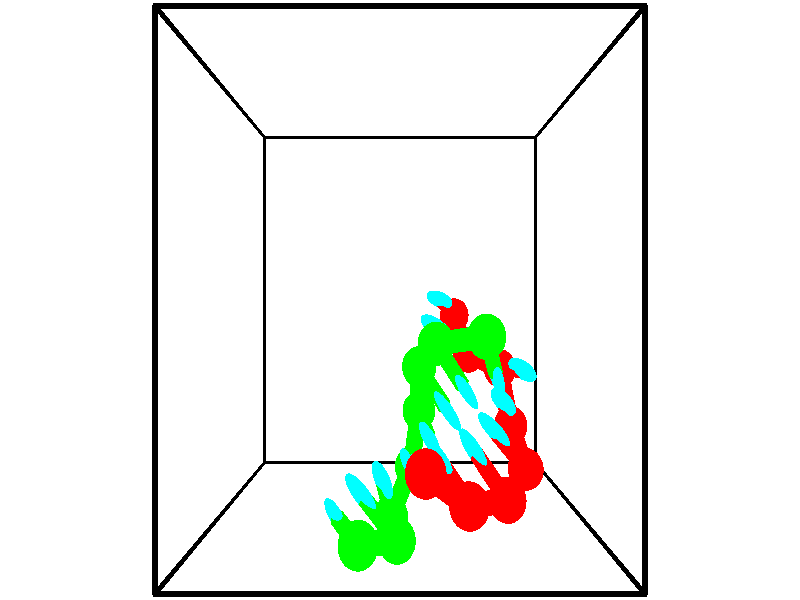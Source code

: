// switches for output
#declare DRAW_BASES = 1; // possible values are 0, 1; only relevant for DNA ribbons
#declare DRAW_BASES_TYPE = 3; // possible values are 1, 2, 3; only relevant for DNA ribbons
#declare DRAW_FOG = 0; // set to 1 to enable fog

#include "colors.inc"

#include "transforms.inc"
background { rgb <1, 1, 1>}

#default {
   normal{
       ripples 0.25
       frequency 0.20
       turbulence 0.2
       lambda 5
   }
	finish {
		phong 0.1
		phong_size 40.
	}
}

// original window dimensions: 1024x640


// camera settings

camera {
	sky <-0, 1, 0>
	up <-0, 1, 0>
	right 1.6 * <1, 0, 0>
	location <2.5, 2.5, 11.1562>
	look_at <2.5, 2.5, 2.5>
	direction <0, 0, -8.6562>
	angle 67.0682
}


# declare cpy_camera_pos = <2.5, 2.5, 11.1562>;
# if (DRAW_FOG = 1)
fog {
	fog_type 2
	up vnormalize(cpy_camera_pos)
	color rgbt<1,1,1,0.3>
	distance 1e-5
	fog_alt 3e-3
	fog_offset 4
}
# end


// LIGHTS

# declare lum = 6;
global_settings {
	ambient_light rgb lum * <0.05, 0.05, 0.05>
	max_trace_level 15
}# declare cpy_direct_light_amount = 0.25;
light_source
{	1000 * <-1, -1, 1>,
	rgb lum * cpy_direct_light_amount
	parallel
}

light_source
{	1000 * <1, 1, -1>,
	rgb lum * cpy_direct_light_amount
	parallel
}

// strand 0

// nucleotide -1

// particle -1
sphere {
	<3.455929, 2.274811, 0.521251> 0.250000
	pigment { color rgbt <1,0,0,0> }
	no_shadow
}
cylinder {
	<3.286114, 2.406120, 0.858772>,  <3.184225, 2.484906, 1.061285>, 0.100000
	pigment { color rgbt <1,0,0,0> }
	no_shadow
}
cylinder {
	<3.286114, 2.406120, 0.858772>,  <3.455929, 2.274811, 0.521251>, 0.100000
	pigment { color rgbt <1,0,0,0> }
	no_shadow
}

// particle -1
sphere {
	<3.286114, 2.406120, 0.858772> 0.100000
	pigment { color rgbt <1,0,0,0> }
	no_shadow
}
sphere {
	0, 1
	scale<0.080000,0.200000,0.300000>
	matrix <-0.176535, -0.944083, 0.278466,
		0.888034, -0.030742, 0.458750,
		-0.424537, 0.328272, 0.843805,
		3.158753, 2.504602, 1.111914>
	pigment { color rgbt <0,1,1,0> }
	no_shadow
}
cylinder {
	<3.638644, 1.739879, 1.095843>,  <3.455929, 2.274811, 0.521251>, 0.130000
	pigment { color rgbt <1,0,0,0> }
	no_shadow
}

// nucleotide -1

// particle -1
sphere {
	<3.638644, 1.739879, 1.095843> 0.250000
	pigment { color rgbt <1,0,0,0> }
	no_shadow
}
cylinder {
	<3.326435, 1.958183, 1.217781>,  <3.139110, 2.089166, 1.290944>, 0.100000
	pigment { color rgbt <1,0,0,0> }
	no_shadow
}
cylinder {
	<3.326435, 1.958183, 1.217781>,  <3.638644, 1.739879, 1.095843>, 0.100000
	pigment { color rgbt <1,0,0,0> }
	no_shadow
}

// particle -1
sphere {
	<3.326435, 1.958183, 1.217781> 0.100000
	pigment { color rgbt <1,0,0,0> }
	no_shadow
}
sphere {
	0, 1
	scale<0.080000,0.200000,0.300000>
	matrix <-0.358498, -0.790277, 0.496932,
		0.512118, 0.278580, 0.812483,
		-0.780522, 0.545761, 0.304845,
		3.092278, 2.121912, 1.309234>
	pigment { color rgbt <0,1,1,0> }
	no_shadow
}
cylinder {
	<4.065576, 1.607008, 1.693316>,  <3.638644, 1.739879, 1.095843>, 0.130000
	pigment { color rgbt <1,0,0,0> }
	no_shadow
}

// nucleotide -1

// particle -1
sphere {
	<4.065576, 1.607008, 1.693316> 0.250000
	pigment { color rgbt <1,0,0,0> }
	no_shadow
}
cylinder {
	<4.188747, 1.632439, 2.073029>,  <4.262650, 1.647697, 2.300856>, 0.100000
	pigment { color rgbt <1,0,0,0> }
	no_shadow
}
cylinder {
	<4.188747, 1.632439, 2.073029>,  <4.065576, 1.607008, 1.693316>, 0.100000
	pigment { color rgbt <1,0,0,0> }
	no_shadow
}

// particle -1
sphere {
	<4.188747, 1.632439, 2.073029> 0.100000
	pigment { color rgbt <1,0,0,0> }
	no_shadow
}
sphere {
	0, 1
	scale<0.080000,0.200000,0.300000>
	matrix <-0.635594, -0.728702, 0.254979,
		0.707955, -0.681873, -0.183979,
		0.307929, 0.063578, 0.949283,
		4.281126, 1.651512, 2.357813>
	pigment { color rgbt <0,1,1,0> }
	no_shadow
}
cylinder {
	<4.193751, 0.898958, 1.907827>,  <4.065576, 1.607008, 1.693316>, 0.130000
	pigment { color rgbt <1,0,0,0> }
	no_shadow
}

// nucleotide -1

// particle -1
sphere {
	<4.193751, 0.898958, 1.907827> 0.250000
	pigment { color rgbt <1,0,0,0> }
	no_shadow
}
cylinder {
	<4.075138, 1.114609, 2.223145>,  <4.003970, 1.243999, 2.412335>, 0.100000
	pigment { color rgbt <1,0,0,0> }
	no_shadow
}
cylinder {
	<4.075138, 1.114609, 2.223145>,  <4.193751, 0.898958, 1.907827>, 0.100000
	pigment { color rgbt <1,0,0,0> }
	no_shadow
}

// particle -1
sphere {
	<4.075138, 1.114609, 2.223145> 0.100000
	pigment { color rgbt <1,0,0,0> }
	no_shadow
}
sphere {
	0, 1
	scale<0.080000,0.200000,0.300000>
	matrix <-0.573079, -0.760745, 0.304710,
		0.763969, -0.361398, 0.534549,
		-0.296534, 0.539128, 0.788295,
		3.986178, 1.276347, 2.459633>
	pigment { color rgbt <0,1,1,0> }
	no_shadow
}
cylinder {
	<4.293068, 0.490517, 2.541904>,  <4.193751, 0.898958, 1.907827>, 0.130000
	pigment { color rgbt <1,0,0,0> }
	no_shadow
}

// nucleotide -1

// particle -1
sphere {
	<4.293068, 0.490517, 2.541904> 0.250000
	pigment { color rgbt <1,0,0,0> }
	no_shadow
}
cylinder {
	<4.020897, 0.769829, 2.630829>,  <3.857594, 0.937416, 2.684184>, 0.100000
	pigment { color rgbt <1,0,0,0> }
	no_shadow
}
cylinder {
	<4.020897, 0.769829, 2.630829>,  <4.293068, 0.490517, 2.541904>, 0.100000
	pigment { color rgbt <1,0,0,0> }
	no_shadow
}

// particle -1
sphere {
	<4.020897, 0.769829, 2.630829> 0.100000
	pigment { color rgbt <1,0,0,0> }
	no_shadow
}
sphere {
	0, 1
	scale<0.080000,0.200000,0.300000>
	matrix <-0.622972, -0.710935, 0.326311,
		0.385906, 0.083537, 0.918748,
		-0.680429, 0.698279, 0.222313,
		3.816768, 0.979313, 2.697523>
	pigment { color rgbt <0,1,1,0> }
	no_shadow
}
cylinder {
	<3.907508, 0.309418, 3.223319>,  <4.293068, 0.490517, 2.541904>, 0.130000
	pigment { color rgbt <1,0,0,0> }
	no_shadow
}

// nucleotide -1

// particle -1
sphere {
	<3.907508, 0.309418, 3.223319> 0.250000
	pigment { color rgbt <1,0,0,0> }
	no_shadow
}
cylinder {
	<3.678394, 0.584763, 3.045296>,  <3.540926, 0.749969, 2.938482>, 0.100000
	pigment { color rgbt <1,0,0,0> }
	no_shadow
}
cylinder {
	<3.678394, 0.584763, 3.045296>,  <3.907508, 0.309418, 3.223319>, 0.100000
	pigment { color rgbt <1,0,0,0> }
	no_shadow
}

// particle -1
sphere {
	<3.678394, 0.584763, 3.045296> 0.100000
	pigment { color rgbt <1,0,0,0> }
	no_shadow
}
sphere {
	0, 1
	scale<0.080000,0.200000,0.300000>
	matrix <-0.819576, -0.490605, 0.295976,
		-0.014609, 0.534290, 0.845175,
		-0.572784, 0.688361, -0.445059,
		3.506559, 0.791271, 2.911778>
	pigment { color rgbt <0,1,1,0> }
	no_shadow
}
cylinder {
	<3.357976, 0.373459, 3.691209>,  <3.907508, 0.309418, 3.223319>, 0.130000
	pigment { color rgbt <1,0,0,0> }
	no_shadow
}

// nucleotide -1

// particle -1
sphere {
	<3.357976, 0.373459, 3.691209> 0.250000
	pigment { color rgbt <1,0,0,0> }
	no_shadow
}
cylinder {
	<3.198650, 0.540306, 3.364441>,  <3.103055, 0.640414, 3.168380>, 0.100000
	pigment { color rgbt <1,0,0,0> }
	no_shadow
}
cylinder {
	<3.198650, 0.540306, 3.364441>,  <3.357976, 0.373459, 3.691209>, 0.100000
	pigment { color rgbt <1,0,0,0> }
	no_shadow
}

// particle -1
sphere {
	<3.198650, 0.540306, 3.364441> 0.100000
	pigment { color rgbt <1,0,0,0> }
	no_shadow
}
sphere {
	0, 1
	scale<0.080000,0.200000,0.300000>
	matrix <-0.887470, -0.400347, 0.228296,
		-0.231826, 0.815926, 0.529642,
		-0.398314, 0.417117, -0.816921,
		3.079156, 0.665441, 3.119365>
	pigment { color rgbt <0,1,1,0> }
	no_shadow
}
cylinder {
	<2.808807, 0.759905, 3.904747>,  <3.357976, 0.373459, 3.691209>, 0.130000
	pigment { color rgbt <1,0,0,0> }
	no_shadow
}

// nucleotide -1

// particle -1
sphere {
	<2.808807, 0.759905, 3.904747> 0.250000
	pigment { color rgbt <1,0,0,0> }
	no_shadow
}
cylinder {
	<2.756897, 0.679947, 3.516273>,  <2.725751, 0.631972, 3.283189>, 0.100000
	pigment { color rgbt <1,0,0,0> }
	no_shadow
}
cylinder {
	<2.756897, 0.679947, 3.516273>,  <2.808807, 0.759905, 3.904747>, 0.100000
	pigment { color rgbt <1,0,0,0> }
	no_shadow
}

// particle -1
sphere {
	<2.756897, 0.679947, 3.516273> 0.100000
	pigment { color rgbt <1,0,0,0> }
	no_shadow
}
sphere {
	0, 1
	scale<0.080000,0.200000,0.300000>
	matrix <-0.943031, -0.277736, 0.183179,
		-0.306349, 0.939630, -0.152464,
		-0.129776, -0.199895, -0.971185,
		2.717964, 0.619978, 3.224918>
	pigment { color rgbt <0,1,1,0> }
	no_shadow
}
// strand 1

// nucleotide -1

// particle -1
sphere {
	<1.986643, -0.007306, 3.759046> 0.250000
	pigment { color rgbt <0,1,0,0> }
	no_shadow
}
cylinder {
	<1.793699, 0.060013, 3.415184>,  <1.677933, 0.100404, 3.208867>, 0.100000
	pigment { color rgbt <0,1,0,0> }
	no_shadow
}
cylinder {
	<1.793699, 0.060013, 3.415184>,  <1.986643, -0.007306, 3.759046>, 0.100000
	pigment { color rgbt <0,1,0,0> }
	no_shadow
}

// particle -1
sphere {
	<1.793699, 0.060013, 3.415184> 0.100000
	pigment { color rgbt <0,1,0,0> }
	no_shadow
}
sphere {
	0, 1
	scale<0.080000,0.200000,0.300000>
	matrix <0.813218, 0.450796, -0.368050,
		0.325586, -0.876618, -0.354308,
		-0.482360, 0.168298, -0.859654,
		1.648991, 0.110502, 3.157288>
	pigment { color rgbt <0,1,1,0> }
	no_shadow
}
cylinder {
	<2.459908, -0.163441, 3.144635>,  <1.986643, -0.007306, 3.759046>, 0.130000
	pigment { color rgbt <0,1,0,0> }
	no_shadow
}

// nucleotide -1

// particle -1
sphere {
	<2.459908, -0.163441, 3.144635> 0.250000
	pigment { color rgbt <0,1,0,0> }
	no_shadow
}
cylinder {
	<2.179812, 0.104164, 3.044968>,  <2.011755, 0.264727, 2.985168>, 0.100000
	pigment { color rgbt <0,1,0,0> }
	no_shadow
}
cylinder {
	<2.179812, 0.104164, 3.044968>,  <2.459908, -0.163441, 3.144635>, 0.100000
	pigment { color rgbt <0,1,0,0> }
	no_shadow
}

// particle -1
sphere {
	<2.179812, 0.104164, 3.044968> 0.100000
	pigment { color rgbt <0,1,0,0> }
	no_shadow
}
sphere {
	0, 1
	scale<0.080000,0.200000,0.300000>
	matrix <0.673631, 0.503613, -0.540920,
		-0.236399, -0.546621, -0.803319,
		-0.700240, 0.669014, -0.249167,
		1.969740, 0.304868, 2.970217>
	pigment { color rgbt <0,1,1,0> }
	no_shadow
}
cylinder {
	<2.366024, -0.141439, 2.300927>,  <2.459908, -0.163441, 3.144635>, 0.130000
	pigment { color rgbt <0,1,0,0> }
	no_shadow
}

// nucleotide -1

// particle -1
sphere {
	<2.366024, -0.141439, 2.300927> 0.250000
	pigment { color rgbt <0,1,0,0> }
	no_shadow
}
cylinder {
	<2.301435, 0.168839, 2.544968>,  <2.262681, 0.355005, 2.691392>, 0.100000
	pigment { color rgbt <0,1,0,0> }
	no_shadow
}
cylinder {
	<2.301435, 0.168839, 2.544968>,  <2.366024, -0.141439, 2.300927>, 0.100000
	pigment { color rgbt <0,1,0,0> }
	no_shadow
}

// particle -1
sphere {
	<2.301435, 0.168839, 2.544968> 0.100000
	pigment { color rgbt <0,1,0,0> }
	no_shadow
}
sphere {
	0, 1
	scale<0.080000,0.200000,0.300000>
	matrix <0.755028, 0.495202, -0.429777,
		-0.635499, 0.391246, -0.665633,
		-0.161474, 0.775694, 0.610102,
		2.252992, 0.401547, 2.727998>
	pigment { color rgbt <0,1,1,0> }
	no_shadow
}
cylinder {
	<2.672252, 0.374137, 1.912943>,  <2.366024, -0.141439, 2.300927>, 0.130000
	pigment { color rgbt <0,1,0,0> }
	no_shadow
}

// nucleotide -1

// particle -1
sphere {
	<2.672252, 0.374137, 1.912943> 0.250000
	pigment { color rgbt <0,1,0,0> }
	no_shadow
}
cylinder {
	<2.642658, 0.482262, 2.296913>,  <2.624902, 0.547136, 2.527295>, 0.100000
	pigment { color rgbt <0,1,0,0> }
	no_shadow
}
cylinder {
	<2.642658, 0.482262, 2.296913>,  <2.672252, 0.374137, 1.912943>, 0.100000
	pigment { color rgbt <0,1,0,0> }
	no_shadow
}

// particle -1
sphere {
	<2.642658, 0.482262, 2.296913> 0.100000
	pigment { color rgbt <0,1,0,0> }
	no_shadow
}
sphere {
	0, 1
	scale<0.080000,0.200000,0.300000>
	matrix <0.864633, 0.497026, -0.073321,
		-0.496927, 0.824559, -0.270492,
		-0.073984, 0.270311, 0.959926,
		2.620463, 0.563355, 2.584891>
	pigment { color rgbt <0,1,1,0> }
	no_shadow
}
cylinder {
	<2.790446, 1.082485, 1.880365>,  <2.672252, 0.374137, 1.912943>, 0.130000
	pigment { color rgbt <0,1,0,0> }
	no_shadow
}

// nucleotide -1

// particle -1
sphere {
	<2.790446, 1.082485, 1.880365> 0.250000
	pigment { color rgbt <0,1,0,0> }
	no_shadow
}
cylinder {
	<2.865307, 0.951073, 2.250671>,  <2.910223, 0.872225, 2.472855>, 0.100000
	pigment { color rgbt <0,1,0,0> }
	no_shadow
}
cylinder {
	<2.865307, 0.951073, 2.250671>,  <2.790446, 1.082485, 1.880365>, 0.100000
	pigment { color rgbt <0,1,0,0> }
	no_shadow
}

// particle -1
sphere {
	<2.865307, 0.951073, 2.250671> 0.100000
	pigment { color rgbt <0,1,0,0> }
	no_shadow
}
sphere {
	0, 1
	scale<0.080000,0.200000,0.300000>
	matrix <0.770378, 0.633822, 0.069189,
		-0.609502, 0.700240, 0.371714,
		0.187152, -0.328531, 0.925765,
		2.921453, 0.852513, 2.528401>
	pigment { color rgbt <0,1,1,0> }
	no_shadow
}
cylinder {
	<2.779584, 1.686414, 2.314372>,  <2.790446, 1.082485, 1.880365>, 0.130000
	pigment { color rgbt <0,1,0,0> }
	no_shadow
}

// nucleotide -1

// particle -1
sphere {
	<2.779584, 1.686414, 2.314372> 0.250000
	pigment { color rgbt <0,1,0,0> }
	no_shadow
}
cylinder {
	<3.000821, 1.409889, 2.500351>,  <3.133564, 1.243974, 2.611938>, 0.100000
	pigment { color rgbt <0,1,0,0> }
	no_shadow
}
cylinder {
	<3.000821, 1.409889, 2.500351>,  <2.779584, 1.686414, 2.314372>, 0.100000
	pigment { color rgbt <0,1,0,0> }
	no_shadow
}

// particle -1
sphere {
	<3.000821, 1.409889, 2.500351> 0.100000
	pigment { color rgbt <0,1,0,0> }
	no_shadow
}
sphere {
	0, 1
	scale<0.080000,0.200000,0.300000>
	matrix <0.769975, 0.637290, 0.031612,
		-0.318161, 0.340514, 0.884774,
		0.553093, -0.691311, 0.464948,
		3.166749, 1.202496, 2.639835>
	pigment { color rgbt <0,1,1,0> }
	no_shadow
}
cylinder {
	<2.989063, 2.006142, 2.981399>,  <2.779584, 1.686414, 2.314372>, 0.130000
	pigment { color rgbt <0,1,0,0> }
	no_shadow
}

// nucleotide -1

// particle -1
sphere {
	<2.989063, 2.006142, 2.981399> 0.250000
	pigment { color rgbt <0,1,0,0> }
	no_shadow
}
cylinder {
	<3.223974, 1.700531, 2.874542>,  <3.364921, 1.517164, 2.810428>, 0.100000
	pigment { color rgbt <0,1,0,0> }
	no_shadow
}
cylinder {
	<3.223974, 1.700531, 2.874542>,  <2.989063, 2.006142, 2.981399>, 0.100000
	pigment { color rgbt <0,1,0,0> }
	no_shadow
}

// particle -1
sphere {
	<3.223974, 1.700531, 2.874542> 0.100000
	pigment { color rgbt <0,1,0,0> }
	no_shadow
}
sphere {
	0, 1
	scale<0.080000,0.200000,0.300000>
	matrix <0.798776, 0.600366, 0.038960,
		0.130616, -0.236267, 0.962869,
		0.587279, -0.764028, -0.267142,
		3.400158, 1.471323, 2.794399>
	pigment { color rgbt <0,1,1,0> }
	no_shadow
}
cylinder {
	<3.625505, 2.102928, 3.321482>,  <2.989063, 2.006142, 2.981399>, 0.130000
	pigment { color rgbt <0,1,0,0> }
	no_shadow
}

// nucleotide -1

// particle -1
sphere {
	<3.625505, 2.102928, 3.321482> 0.250000
	pigment { color rgbt <0,1,0,0> }
	no_shadow
}
cylinder {
	<3.738770, 1.834763, 3.047150>,  <3.806730, 1.673863, 2.882550>, 0.100000
	pigment { color rgbt <0,1,0,0> }
	no_shadow
}
cylinder {
	<3.738770, 1.834763, 3.047150>,  <3.625505, 2.102928, 3.321482>, 0.100000
	pigment { color rgbt <0,1,0,0> }
	no_shadow
}

// particle -1
sphere {
	<3.738770, 1.834763, 3.047150> 0.100000
	pigment { color rgbt <0,1,0,0> }
	no_shadow
}
sphere {
	0, 1
	scale<0.080000,0.200000,0.300000>
	matrix <0.903131, 0.427046, -0.044565,
		0.322758, -0.606776, 0.726396,
		0.283163, -0.670414, -0.685830,
		3.823720, 1.633638, 2.841401>
	pigment { color rgbt <0,1,1,0> }
	no_shadow
}
// box output
cylinder {
	<0.000000, 0.000000, 0.000000>,  <5.000000, 0.000000, 0.000000>, 0.025000
	pigment { color rgbt <0,0,0,0> }
	no_shadow
}
cylinder {
	<0.000000, 0.000000, 0.000000>,  <0.000000, 5.000000, 0.000000>, 0.025000
	pigment { color rgbt <0,0,0,0> }
	no_shadow
}
cylinder {
	<0.000000, 0.000000, 0.000000>,  <0.000000, 0.000000, 5.000000>, 0.025000
	pigment { color rgbt <0,0,0,0> }
	no_shadow
}
cylinder {
	<5.000000, 5.000000, 5.000000>,  <0.000000, 5.000000, 5.000000>, 0.025000
	pigment { color rgbt <0,0,0,0> }
	no_shadow
}
cylinder {
	<5.000000, 5.000000, 5.000000>,  <5.000000, 0.000000, 5.000000>, 0.025000
	pigment { color rgbt <0,0,0,0> }
	no_shadow
}
cylinder {
	<5.000000, 5.000000, 5.000000>,  <5.000000, 5.000000, 0.000000>, 0.025000
	pigment { color rgbt <0,0,0,0> }
	no_shadow
}
cylinder {
	<0.000000, 0.000000, 5.000000>,  <0.000000, 5.000000, 5.000000>, 0.025000
	pigment { color rgbt <0,0,0,0> }
	no_shadow
}
cylinder {
	<0.000000, 0.000000, 5.000000>,  <5.000000, 0.000000, 5.000000>, 0.025000
	pigment { color rgbt <0,0,0,0> }
	no_shadow
}
cylinder {
	<5.000000, 5.000000, 0.000000>,  <0.000000, 5.000000, 0.000000>, 0.025000
	pigment { color rgbt <0,0,0,0> }
	no_shadow
}
cylinder {
	<5.000000, 5.000000, 0.000000>,  <5.000000, 0.000000, 0.000000>, 0.025000
	pigment { color rgbt <0,0,0,0> }
	no_shadow
}
cylinder {
	<5.000000, 0.000000, 5.000000>,  <5.000000, 0.000000, 0.000000>, 0.025000
	pigment { color rgbt <0,0,0,0> }
	no_shadow
}
cylinder {
	<0.000000, 5.000000, 0.000000>,  <0.000000, 5.000000, 5.000000>, 0.025000
	pigment { color rgbt <0,0,0,0> }
	no_shadow
}
// end of box output
